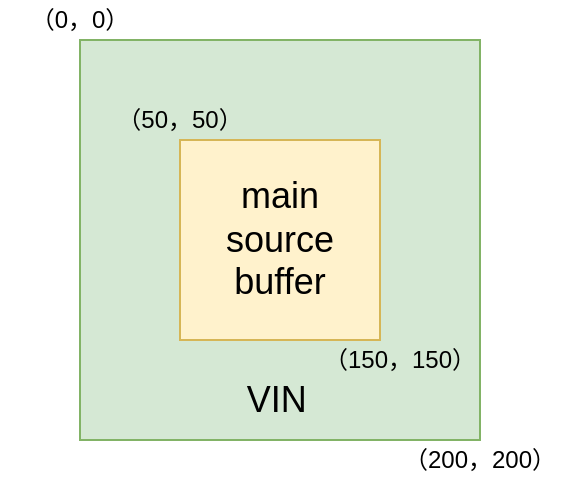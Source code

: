 <mxfile version="14.7.9" type="github">
  <diagram id="D8vaosnwNxsvTTKOVrf-" name="Page-1">
    <mxGraphModel dx="1422" dy="794" grid="1" gridSize="10" guides="1" tooltips="1" connect="1" arrows="1" fold="1" page="1" pageScale="1" pageWidth="827" pageHeight="1169" math="0" shadow="0">
      <root>
        <mxCell id="0" />
        <mxCell id="1" parent="0" />
        <mxCell id="dDMh_f_iQKZnVUC8a1XJ-13" value="" style="whiteSpace=wrap;html=1;aspect=fixed;fillColor=#d5e8d4;strokeColor=#82b366;" vertex="1" parent="1">
          <mxGeometry x="240" y="240" width="200" height="200" as="geometry" />
        </mxCell>
        <mxCell id="dDMh_f_iQKZnVUC8a1XJ-14" value="" style="whiteSpace=wrap;html=1;aspect=fixed;fillColor=#fff2cc;strokeColor=#d6b656;" vertex="1" parent="1">
          <mxGeometry x="290" y="290" width="100" height="100" as="geometry" />
        </mxCell>
        <mxCell id="dDMh_f_iQKZnVUC8a1XJ-18" value="（0，0）" style="text;html=1;strokeColor=none;fillColor=none;align=center;verticalAlign=middle;whiteSpace=wrap;rounded=0;" vertex="1" parent="1">
          <mxGeometry x="200" y="220" width="80" height="20" as="geometry" />
        </mxCell>
        <mxCell id="dDMh_f_iQKZnVUC8a1XJ-19" value="（50，50）" style="text;html=1;strokeColor=none;fillColor=none;align=center;verticalAlign=middle;whiteSpace=wrap;rounded=0;" vertex="1" parent="1">
          <mxGeometry x="250" y="270" width="80" height="20" as="geometry" />
        </mxCell>
        <mxCell id="dDMh_f_iQKZnVUC8a1XJ-20" value="（150，150）" style="text;html=1;strokeColor=none;fillColor=none;align=center;verticalAlign=middle;whiteSpace=wrap;rounded=0;" vertex="1" parent="1">
          <mxGeometry x="360" y="390" width="80" height="20" as="geometry" />
        </mxCell>
        <mxCell id="dDMh_f_iQKZnVUC8a1XJ-21" value="（200，200）" style="text;html=1;strokeColor=none;fillColor=none;align=center;verticalAlign=middle;whiteSpace=wrap;rounded=0;" vertex="1" parent="1">
          <mxGeometry x="400" y="440" width="80" height="20" as="geometry" />
        </mxCell>
        <mxCell id="dDMh_f_iQKZnVUC8a1XJ-4" value="&lt;font style=&quot;font-size: 18px&quot;&gt;VIN&lt;/font&gt;&amp;nbsp;" style="text;html=1;strokeColor=none;fillColor=none;align=center;verticalAlign=middle;whiteSpace=wrap;rounded=0;" vertex="1" parent="1">
          <mxGeometry x="320" y="410" width="40" height="20" as="geometry" />
        </mxCell>
        <mxCell id="dDMh_f_iQKZnVUC8a1XJ-22" value="&lt;span style=&quot;font-size: 18px&quot;&gt;main source buffer&lt;/span&gt;" style="text;html=1;strokeColor=none;fillColor=none;align=center;verticalAlign=middle;whiteSpace=wrap;rounded=0;" vertex="1" parent="1">
          <mxGeometry x="320" y="310" width="40" height="60" as="geometry" />
        </mxCell>
      </root>
    </mxGraphModel>
  </diagram>
</mxfile>
